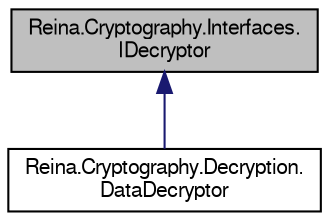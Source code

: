 digraph "Reina.Cryptography.Interfaces.IDecryptor"
{
 // LATEX_PDF_SIZE
  edge [fontname="FreeSans",fontsize="10",labelfontname="FreeSans",labelfontsize="10"];
  node [fontname="FreeSans",fontsize="10",shape=record];
  Node1 [label="Reina.Cryptography.Interfaces.\lIDecryptor",height=0.2,width=0.4,color="black", fillcolor="grey75", style="filled", fontcolor="black",tooltip="Defines the contract for the DataDecryptor class that implements data decryption."];
  Node1 -> Node2 [dir="back",color="midnightblue",fontsize="10",style="solid",fontname="FreeSans"];
  Node2 [label="Reina.Cryptography.Decryption.\lDataDecryptor",height=0.2,width=0.4,color="black", fillcolor="white", style="filled",URL="$class_reina_1_1_cryptography_1_1_decryption_1_1_data_decryptor.html",tooltip="Implements decryption operations using a cascading triple-layered technique with Twofish,..."];
}
